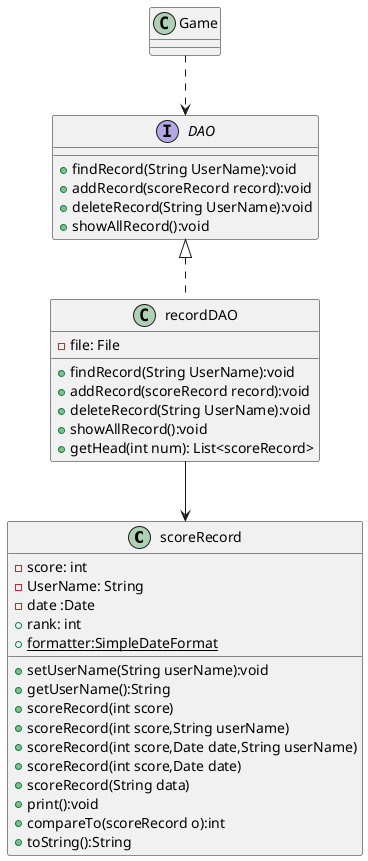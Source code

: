 @startuml
class scoreRecord{
    - score: int
    - UserName: String
    - date :Date
    + rank: int
    + {static} formatter:SimpleDateFormat

    + setUserName(String userName):void
    + getUserName():String
    + scoreRecord(int score)
    + scoreRecord(int score,String userName)
    + scoreRecord(int score,Date date,String userName)
    + scoreRecord(int score,Date date)
    + scoreRecord(String data)
    + print():void
    + compareTo(scoreRecord o):int
    + toString():String
}

interface DAO{
    + findRecord(String UserName):void
    + addRecord(scoreRecord record):void
    + deleteRecord(String UserName):void
    + showAllRecord():void
}

class recordDAO{
    - file: File
    + findRecord(String UserName):void
    + addRecord(scoreRecord record):void
    + deleteRecord(String UserName):void
    + showAllRecord():void
    + getHead(int num): List<scoreRecord>
}

DAO <|.. recordDAO
recordDAO --> scoreRecord

class Game{

}
Game ..> DAO
@enduml
